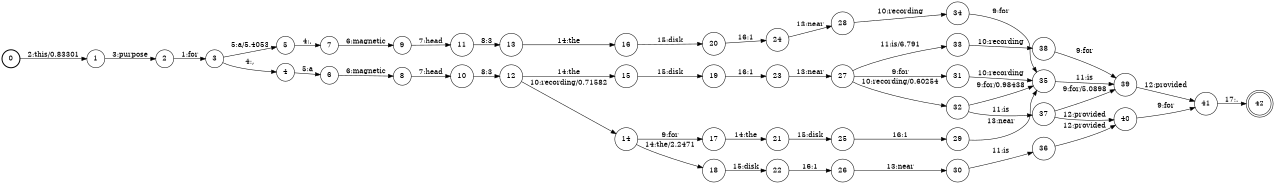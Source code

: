 digraph FST {
rankdir = LR;
size = "8.5,11";
label = "";
center = 1;
orientation = Portrait;
ranksep = "0.4";
nodesep = "0.25";
0 [label = "0", shape = circle, style = bold, fontsize = 14]
	0 -> 1 [label = "2:this/0.83301", fontsize = 14];
1 [label = "1", shape = circle, style = solid, fontsize = 14]
	1 -> 2 [label = "3:purpose", fontsize = 14];
2 [label = "2", shape = circle, style = solid, fontsize = 14]
	2 -> 3 [label = "1:for", fontsize = 14];
3 [label = "3", shape = circle, style = solid, fontsize = 14]
	3 -> 4 [label = "4:,", fontsize = 14];
	3 -> 5 [label = "5:a/5.4053", fontsize = 14];
4 [label = "4", shape = circle, style = solid, fontsize = 14]
	4 -> 6 [label = "5:a", fontsize = 14];
5 [label = "5", shape = circle, style = solid, fontsize = 14]
	5 -> 7 [label = "4:,", fontsize = 14];
6 [label = "6", shape = circle, style = solid, fontsize = 14]
	6 -> 8 [label = "6:magnetic", fontsize = 14];
7 [label = "7", shape = circle, style = solid, fontsize = 14]
	7 -> 9 [label = "6:magnetic", fontsize = 14];
8 [label = "8", shape = circle, style = solid, fontsize = 14]
	8 -> 10 [label = "7:head", fontsize = 14];
9 [label = "9", shape = circle, style = solid, fontsize = 14]
	9 -> 11 [label = "7:head", fontsize = 14];
10 [label = "10", shape = circle, style = solid, fontsize = 14]
	10 -> 12 [label = "8:3", fontsize = 14];
11 [label = "11", shape = circle, style = solid, fontsize = 14]
	11 -> 13 [label = "8:3", fontsize = 14];
12 [label = "12", shape = circle, style = solid, fontsize = 14]
	12 -> 14 [label = "10:recording/0.71582", fontsize = 14];
	12 -> 15 [label = "14:the", fontsize = 14];
13 [label = "13", shape = circle, style = solid, fontsize = 14]
	13 -> 16 [label = "14:the", fontsize = 14];
14 [label = "14", shape = circle, style = solid, fontsize = 14]
	14 -> 17 [label = "9:for", fontsize = 14];
	14 -> 18 [label = "14:the/2.2471", fontsize = 14];
15 [label = "15", shape = circle, style = solid, fontsize = 14]
	15 -> 19 [label = "15:disk", fontsize = 14];
16 [label = "16", shape = circle, style = solid, fontsize = 14]
	16 -> 20 [label = "15:disk", fontsize = 14];
17 [label = "17", shape = circle, style = solid, fontsize = 14]
	17 -> 21 [label = "14:the", fontsize = 14];
18 [label = "18", shape = circle, style = solid, fontsize = 14]
	18 -> 22 [label = "15:disk", fontsize = 14];
19 [label = "19", shape = circle, style = solid, fontsize = 14]
	19 -> 23 [label = "16:1", fontsize = 14];
20 [label = "20", shape = circle, style = solid, fontsize = 14]
	20 -> 24 [label = "16:1", fontsize = 14];
21 [label = "21", shape = circle, style = solid, fontsize = 14]
	21 -> 25 [label = "15:disk", fontsize = 14];
22 [label = "22", shape = circle, style = solid, fontsize = 14]
	22 -> 26 [label = "16:1", fontsize = 14];
23 [label = "23", shape = circle, style = solid, fontsize = 14]
	23 -> 27 [label = "13:near", fontsize = 14];
24 [label = "24", shape = circle, style = solid, fontsize = 14]
	24 -> 28 [label = "13:near", fontsize = 14];
25 [label = "25", shape = circle, style = solid, fontsize = 14]
	25 -> 29 [label = "16:1", fontsize = 14];
26 [label = "26", shape = circle, style = solid, fontsize = 14]
	26 -> 30 [label = "13:near", fontsize = 14];
27 [label = "27", shape = circle, style = solid, fontsize = 14]
	27 -> 31 [label = "9:for", fontsize = 14];
	27 -> 32 [label = "10:recording/0.60254", fontsize = 14];
	27 -> 33 [label = "11:is/6.791", fontsize = 14];
28 [label = "28", shape = circle, style = solid, fontsize = 14]
	28 -> 34 [label = "10:recording", fontsize = 14];
29 [label = "29", shape = circle, style = solid, fontsize = 14]
	29 -> 35 [label = "13:near", fontsize = 14];
30 [label = "30", shape = circle, style = solid, fontsize = 14]
	30 -> 36 [label = "11:is", fontsize = 14];
31 [label = "31", shape = circle, style = solid, fontsize = 14]
	31 -> 35 [label = "10:recording", fontsize = 14];
32 [label = "32", shape = circle, style = solid, fontsize = 14]
	32 -> 35 [label = "9:for/0.98438", fontsize = 14];
	32 -> 37 [label = "11:is", fontsize = 14];
33 [label = "33", shape = circle, style = solid, fontsize = 14]
	33 -> 38 [label = "10:recording", fontsize = 14];
34 [label = "34", shape = circle, style = solid, fontsize = 14]
	34 -> 35 [label = "9:for", fontsize = 14];
35 [label = "35", shape = circle, style = solid, fontsize = 14]
	35 -> 39 [label = "11:is", fontsize = 14];
36 [label = "36", shape = circle, style = solid, fontsize = 14]
	36 -> 40 [label = "12:provided", fontsize = 14];
37 [label = "37", shape = circle, style = solid, fontsize = 14]
	37 -> 39 [label = "9:for/5.0898", fontsize = 14];
	37 -> 40 [label = "12:provided", fontsize = 14];
38 [label = "38", shape = circle, style = solid, fontsize = 14]
	38 -> 39 [label = "9:for", fontsize = 14];
39 [label = "39", shape = circle, style = solid, fontsize = 14]
	39 -> 41 [label = "12:provided", fontsize = 14];
40 [label = "40", shape = circle, style = solid, fontsize = 14]
	40 -> 41 [label = "9:for", fontsize = 14];
41 [label = "41", shape = circle, style = solid, fontsize = 14]
	41 -> 42 [label = "17:.", fontsize = 14];
42 [label = "42", shape = doublecircle, style = solid, fontsize = 14]
}
